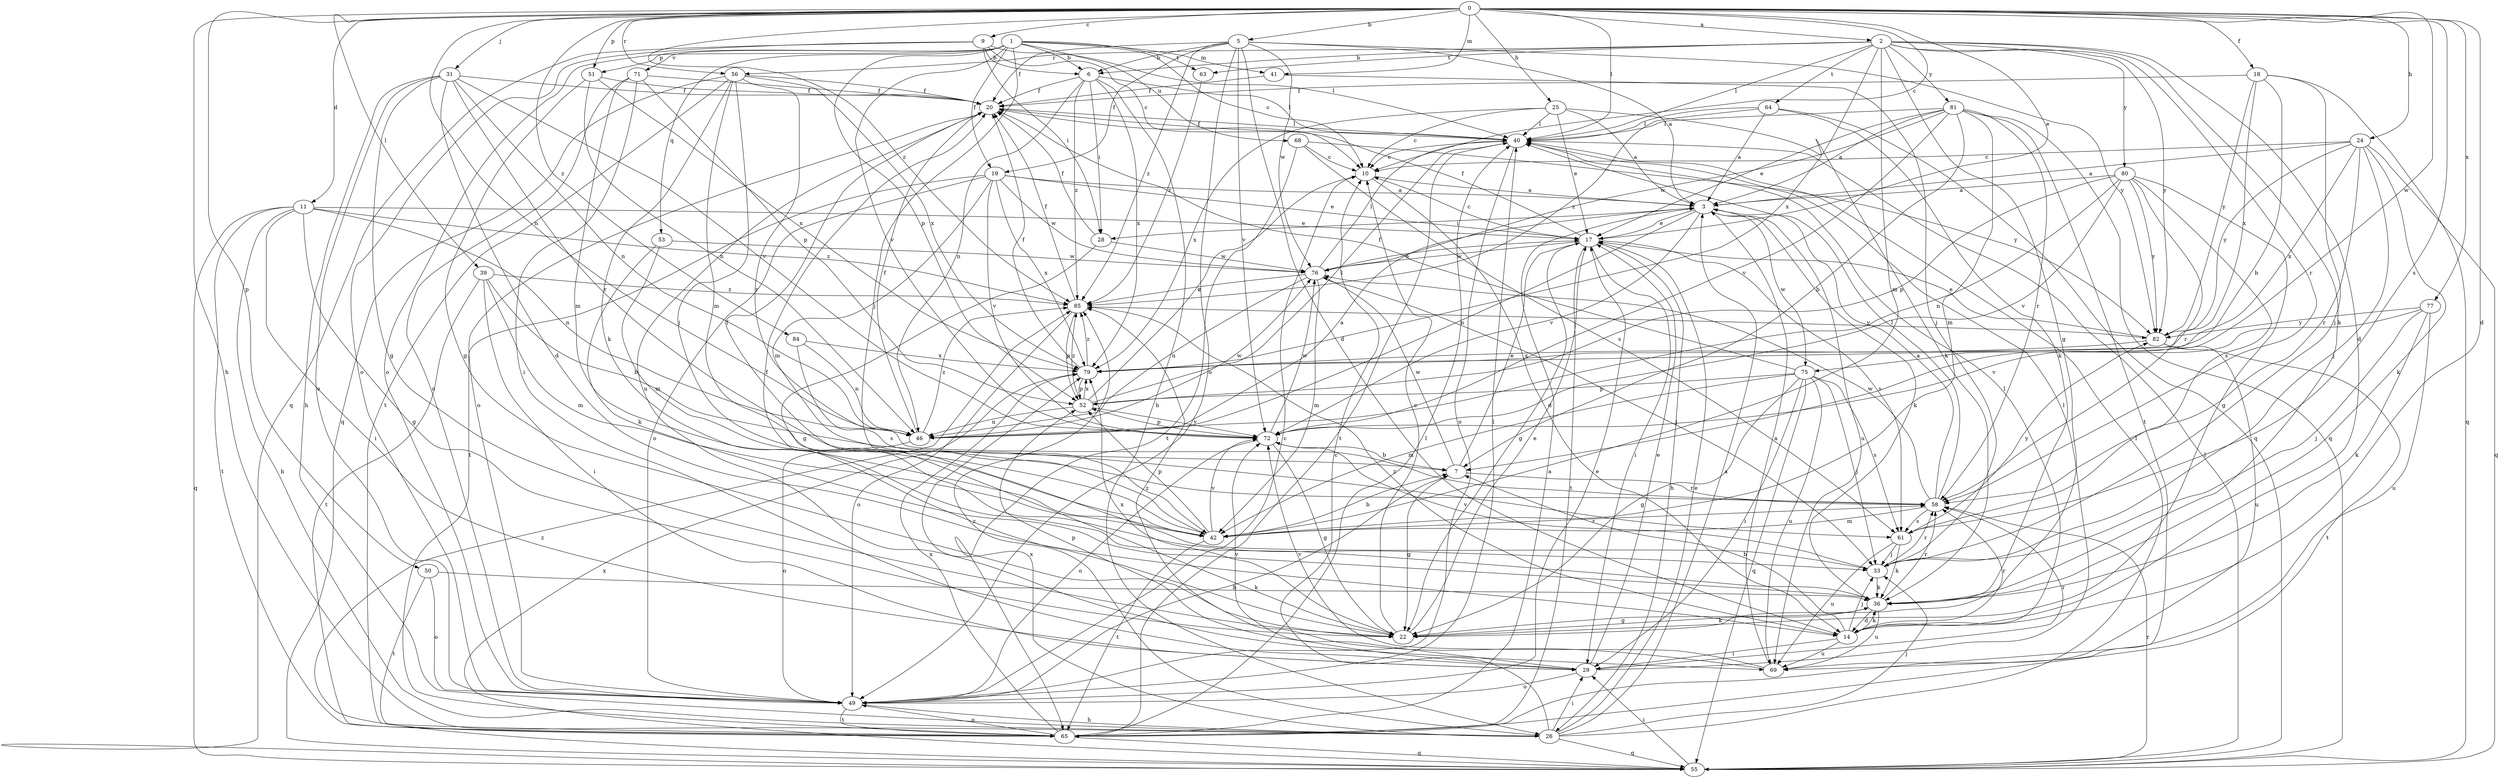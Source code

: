 strict digraph  {
0;
1;
2;
3;
5;
6;
7;
9;
10;
11;
14;
17;
18;
19;
20;
22;
24;
25;
26;
28;
29;
31;
33;
36;
39;
40;
41;
42;
46;
49;
50;
51;
52;
53;
55;
56;
58;
61;
63;
64;
65;
68;
69;
71;
72;
75;
76;
77;
79;
80;
81;
82;
84;
85;
0 -> 2  [label=a];
0 -> 5  [label=b];
0 -> 9  [label=c];
0 -> 10  [label=c];
0 -> 11  [label=d];
0 -> 14  [label=d];
0 -> 17  [label=e];
0 -> 18  [label=f];
0 -> 24  [label=h];
0 -> 25  [label=h];
0 -> 26  [label=h];
0 -> 31  [label=j];
0 -> 39  [label=l];
0 -> 40  [label=l];
0 -> 41  [label=m];
0 -> 46  [label=n];
0 -> 50  [label=p];
0 -> 51  [label=p];
0 -> 56  [label=r];
0 -> 61  [label=s];
0 -> 75  [label=w];
0 -> 77  [label=x];
0 -> 84  [label=z];
0 -> 85  [label=z];
1 -> 6  [label=b];
1 -> 10  [label=c];
1 -> 19  [label=f];
1 -> 33  [label=j];
1 -> 41  [label=m];
1 -> 49  [label=o];
1 -> 51  [label=p];
1 -> 52  [label=p];
1 -> 53  [label=q];
1 -> 63  [label=t];
1 -> 68  [label=u];
1 -> 71  [label=v];
1 -> 72  [label=v];
2 -> 6  [label=b];
2 -> 14  [label=d];
2 -> 22  [label=g];
2 -> 36  [label=k];
2 -> 40  [label=l];
2 -> 42  [label=m];
2 -> 56  [label=r];
2 -> 58  [label=r];
2 -> 63  [label=t];
2 -> 64  [label=t];
2 -> 79  [label=x];
2 -> 80  [label=y];
2 -> 81  [label=y];
2 -> 82  [label=y];
3 -> 17  [label=e];
3 -> 28  [label=i];
3 -> 36  [label=k];
3 -> 46  [label=n];
3 -> 69  [label=u];
3 -> 72  [label=v];
3 -> 75  [label=w];
5 -> 3  [label=a];
5 -> 6  [label=b];
5 -> 14  [label=d];
5 -> 19  [label=f];
5 -> 20  [label=f];
5 -> 49  [label=o];
5 -> 72  [label=v];
5 -> 76  [label=w];
5 -> 82  [label=y];
5 -> 85  [label=z];
6 -> 20  [label=f];
6 -> 26  [label=h];
6 -> 28  [label=i];
6 -> 40  [label=l];
6 -> 46  [label=n];
6 -> 79  [label=x];
6 -> 85  [label=z];
7 -> 17  [label=e];
7 -> 22  [label=g];
7 -> 58  [label=r];
7 -> 76  [label=w];
9 -> 6  [label=b];
9 -> 10  [label=c];
9 -> 28  [label=i];
9 -> 40  [label=l];
9 -> 49  [label=o];
9 -> 55  [label=q];
10 -> 3  [label=a];
10 -> 14  [label=d];
11 -> 17  [label=e];
11 -> 22  [label=g];
11 -> 26  [label=h];
11 -> 29  [label=i];
11 -> 46  [label=n];
11 -> 55  [label=q];
11 -> 65  [label=t];
11 -> 85  [label=z];
14 -> 7  [label=b];
14 -> 29  [label=i];
14 -> 33  [label=j];
14 -> 36  [label=k];
14 -> 40  [label=l];
14 -> 58  [label=r];
14 -> 69  [label=u];
14 -> 85  [label=z];
17 -> 10  [label=c];
17 -> 20  [label=f];
17 -> 22  [label=g];
17 -> 26  [label=h];
17 -> 29  [label=i];
17 -> 61  [label=s];
17 -> 65  [label=t];
17 -> 76  [label=w];
18 -> 7  [label=b];
18 -> 20  [label=f];
18 -> 33  [label=j];
18 -> 55  [label=q];
18 -> 79  [label=x];
18 -> 82  [label=y];
19 -> 3  [label=a];
19 -> 17  [label=e];
19 -> 42  [label=m];
19 -> 49  [label=o];
19 -> 65  [label=t];
19 -> 72  [label=v];
19 -> 76  [label=w];
19 -> 79  [label=x];
20 -> 40  [label=l];
20 -> 49  [label=o];
20 -> 69  [label=u];
22 -> 10  [label=c];
22 -> 17  [label=e];
22 -> 20  [label=f];
22 -> 36  [label=k];
22 -> 79  [label=x];
24 -> 3  [label=a];
24 -> 10  [label=c];
24 -> 33  [label=j];
24 -> 36  [label=k];
24 -> 55  [label=q];
24 -> 58  [label=r];
24 -> 79  [label=x];
24 -> 82  [label=y];
25 -> 3  [label=a];
25 -> 10  [label=c];
25 -> 17  [label=e];
25 -> 36  [label=k];
25 -> 40  [label=l];
25 -> 79  [label=x];
26 -> 3  [label=a];
26 -> 10  [label=c];
26 -> 17  [label=e];
26 -> 29  [label=i];
26 -> 33  [label=j];
26 -> 40  [label=l];
26 -> 55  [label=q];
26 -> 79  [label=x];
26 -> 85  [label=z];
28 -> 20  [label=f];
28 -> 22  [label=g];
28 -> 76  [label=w];
29 -> 17  [label=e];
29 -> 40  [label=l];
29 -> 49  [label=o];
29 -> 52  [label=p];
29 -> 58  [label=r];
29 -> 72  [label=v];
31 -> 14  [label=d];
31 -> 20  [label=f];
31 -> 22  [label=g];
31 -> 26  [label=h];
31 -> 46  [label=n];
31 -> 49  [label=o];
31 -> 58  [label=r];
31 -> 72  [label=v];
33 -> 36  [label=k];
33 -> 58  [label=r];
33 -> 72  [label=v];
36 -> 14  [label=d];
36 -> 22  [label=g];
36 -> 58  [label=r];
36 -> 69  [label=u];
39 -> 7  [label=b];
39 -> 29  [label=i];
39 -> 42  [label=m];
39 -> 65  [label=t];
39 -> 85  [label=z];
40 -> 10  [label=c];
40 -> 20  [label=f];
40 -> 49  [label=o];
40 -> 65  [label=t];
41 -> 20  [label=f];
41 -> 33  [label=j];
42 -> 7  [label=b];
42 -> 20  [label=f];
42 -> 52  [label=p];
42 -> 58  [label=r];
42 -> 65  [label=t];
42 -> 72  [label=v];
46 -> 3  [label=a];
46 -> 20  [label=f];
46 -> 49  [label=o];
46 -> 76  [label=w];
46 -> 85  [label=z];
49 -> 7  [label=b];
49 -> 10  [label=c];
49 -> 17  [label=e];
49 -> 26  [label=h];
49 -> 40  [label=l];
49 -> 65  [label=t];
50 -> 36  [label=k];
50 -> 49  [label=o];
50 -> 65  [label=t];
51 -> 20  [label=f];
51 -> 22  [label=g];
51 -> 46  [label=n];
51 -> 79  [label=x];
52 -> 10  [label=c];
52 -> 40  [label=l];
52 -> 46  [label=n];
52 -> 72  [label=v];
52 -> 79  [label=x];
52 -> 85  [label=z];
53 -> 36  [label=k];
53 -> 42  [label=m];
53 -> 76  [label=w];
55 -> 29  [label=i];
55 -> 40  [label=l];
55 -> 58  [label=r];
55 -> 79  [label=x];
55 -> 85  [label=z];
56 -> 20  [label=f];
56 -> 33  [label=j];
56 -> 36  [label=k];
56 -> 42  [label=m];
56 -> 55  [label=q];
56 -> 58  [label=r];
56 -> 65  [label=t];
56 -> 79  [label=x];
58 -> 3  [label=a];
58 -> 40  [label=l];
58 -> 42  [label=m];
58 -> 61  [label=s];
58 -> 76  [label=w];
61 -> 33  [label=j];
61 -> 36  [label=k];
61 -> 69  [label=u];
61 -> 82  [label=y];
63 -> 85  [label=z];
64 -> 3  [label=a];
64 -> 36  [label=k];
64 -> 40  [label=l];
64 -> 55  [label=q];
64 -> 85  [label=z];
65 -> 3  [label=a];
65 -> 40  [label=l];
65 -> 49  [label=o];
65 -> 55  [label=q];
65 -> 79  [label=x];
68 -> 10  [label=c];
68 -> 61  [label=s];
68 -> 65  [label=t];
68 -> 82  [label=y];
69 -> 3  [label=a];
69 -> 72  [label=v];
69 -> 85  [label=z];
71 -> 20  [label=f];
71 -> 29  [label=i];
71 -> 42  [label=m];
71 -> 49  [label=o];
71 -> 52  [label=p];
72 -> 7  [label=b];
72 -> 22  [label=g];
72 -> 49  [label=o];
72 -> 52  [label=p];
72 -> 76  [label=w];
75 -> 20  [label=f];
75 -> 22  [label=g];
75 -> 29  [label=i];
75 -> 33  [label=j];
75 -> 42  [label=m];
75 -> 52  [label=p];
75 -> 55  [label=q];
75 -> 61  [label=s];
75 -> 69  [label=u];
76 -> 17  [label=e];
76 -> 33  [label=j];
76 -> 40  [label=l];
76 -> 42  [label=m];
76 -> 46  [label=n];
76 -> 85  [label=z];
77 -> 33  [label=j];
77 -> 36  [label=k];
77 -> 69  [label=u];
77 -> 72  [label=v];
77 -> 82  [label=y];
79 -> 20  [label=f];
79 -> 52  [label=p];
79 -> 85  [label=z];
80 -> 3  [label=a];
80 -> 22  [label=g];
80 -> 46  [label=n];
80 -> 52  [label=p];
80 -> 58  [label=r];
80 -> 61  [label=s];
80 -> 72  [label=v];
80 -> 82  [label=y];
81 -> 3  [label=a];
81 -> 7  [label=b];
81 -> 17  [label=e];
81 -> 40  [label=l];
81 -> 42  [label=m];
81 -> 55  [label=q];
81 -> 58  [label=r];
81 -> 65  [label=t];
81 -> 72  [label=v];
81 -> 76  [label=w];
82 -> 17  [label=e];
82 -> 65  [label=t];
82 -> 69  [label=u];
82 -> 79  [label=x];
84 -> 46  [label=n];
84 -> 61  [label=s];
84 -> 79  [label=x];
85 -> 20  [label=f];
85 -> 49  [label=o];
85 -> 52  [label=p];
85 -> 82  [label=y];
}
